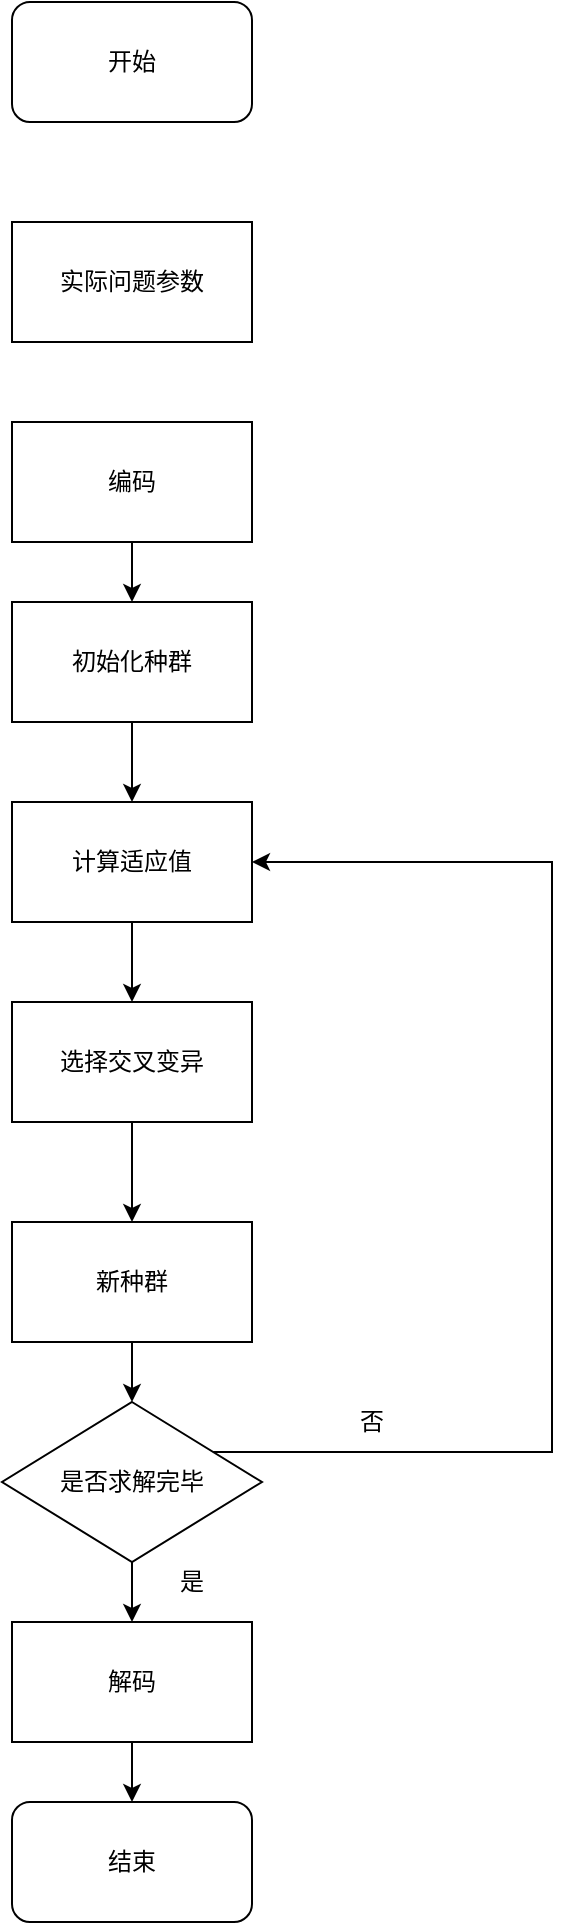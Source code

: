 <mxfile version="10.6.9" type="device"><diagram id="GJ6Snl56EbnonxFzFIh9" name="Page-1"><mxGraphModel dx="998" dy="467" grid="1" gridSize="10" guides="1" tooltips="1" connect="1" arrows="1" fold="1" page="1" pageScale="1" pageWidth="827" pageHeight="1169" math="0" shadow="0"><root><mxCell id="0"/><mxCell id="1" parent="0"/><mxCell id="sh-wv4pLClDloAq8DLq2-23" value="实际问题参数" style="rounded=0;whiteSpace=wrap;html=1;strokeColor=#000000;" vertex="1" parent="1"><mxGeometry x="330" y="120" width="120" height="60" as="geometry"/></mxCell><mxCell id="sh-wv4pLClDloAq8DLq2-24" value="开始" style="rounded=1;whiteSpace=wrap;html=1;strokeColor=#000000;" vertex="1" parent="1"><mxGeometry x="330" y="10" width="120" height="60" as="geometry"/></mxCell><mxCell id="sh-wv4pLClDloAq8DLq2-31" style="edgeStyle=orthogonalEdgeStyle;rounded=0;orthogonalLoop=1;jettySize=auto;html=1;entryX=0.5;entryY=0;entryDx=0;entryDy=0;strokeColor=#000000;fillColor=#FF0000;" edge="1" parent="1" source="sh-wv4pLClDloAq8DLq2-25" target="sh-wv4pLClDloAq8DLq2-27"><mxGeometry relative="1" as="geometry"/></mxCell><mxCell id="sh-wv4pLClDloAq8DLq2-25" value="初始化种群" style="rounded=0;whiteSpace=wrap;html=1;strokeColor=#000000;" vertex="1" parent="1"><mxGeometry x="330" y="310" width="120" height="60" as="geometry"/></mxCell><mxCell id="sh-wv4pLClDloAq8DLq2-42" style="edgeStyle=orthogonalEdgeStyle;rounded=0;orthogonalLoop=1;jettySize=auto;html=1;exitX=0.5;exitY=1;exitDx=0;exitDy=0;entryX=0.5;entryY=0;entryDx=0;entryDy=0;strokeColor=#000000;fillColor=#FF0000;" edge="1" parent="1" source="sh-wv4pLClDloAq8DLq2-26" target="sh-wv4pLClDloAq8DLq2-25"><mxGeometry relative="1" as="geometry"/></mxCell><mxCell id="sh-wv4pLClDloAq8DLq2-26" value="编码" style="rounded=0;whiteSpace=wrap;html=1;strokeColor=#000000;" vertex="1" parent="1"><mxGeometry x="330" y="220" width="120" height="60" as="geometry"/></mxCell><mxCell id="sh-wv4pLClDloAq8DLq2-32" style="edgeStyle=orthogonalEdgeStyle;rounded=0;orthogonalLoop=1;jettySize=auto;html=1;entryX=0.5;entryY=0;entryDx=0;entryDy=0;strokeColor=#000000;fillColor=#FF0000;" edge="1" parent="1" source="sh-wv4pLClDloAq8DLq2-27" target="sh-wv4pLClDloAq8DLq2-28"><mxGeometry relative="1" as="geometry"/></mxCell><mxCell id="sh-wv4pLClDloAq8DLq2-27" value="计算适应值&lt;br&gt;" style="rounded=0;whiteSpace=wrap;html=1;strokeColor=#000000;" vertex="1" parent="1"><mxGeometry x="330" y="410" width="120" height="60" as="geometry"/></mxCell><mxCell id="sh-wv4pLClDloAq8DLq2-33" style="edgeStyle=orthogonalEdgeStyle;rounded=0;orthogonalLoop=1;jettySize=auto;html=1;entryX=0.5;entryY=0;entryDx=0;entryDy=0;strokeColor=#000000;fillColor=#FF0000;" edge="1" parent="1" source="sh-wv4pLClDloAq8DLq2-28" target="sh-wv4pLClDloAq8DLq2-29"><mxGeometry relative="1" as="geometry"/></mxCell><mxCell id="sh-wv4pLClDloAq8DLq2-28" value="选择交叉变异" style="rounded=0;whiteSpace=wrap;html=1;strokeColor=#000000;" vertex="1" parent="1"><mxGeometry x="330" y="510" width="120" height="60" as="geometry"/></mxCell><mxCell id="sh-wv4pLClDloAq8DLq2-38" style="edgeStyle=orthogonalEdgeStyle;rounded=0;orthogonalLoop=1;jettySize=auto;html=1;exitX=0.5;exitY=1;exitDx=0;exitDy=0;entryX=0.5;entryY=0;entryDx=0;entryDy=0;strokeColor=#000000;fillColor=#FF0000;" edge="1" parent="1" source="sh-wv4pLClDloAq8DLq2-29" target="sh-wv4pLClDloAq8DLq2-36"><mxGeometry relative="1" as="geometry"/></mxCell><mxCell id="sh-wv4pLClDloAq8DLq2-29" value="新种群" style="rounded=0;whiteSpace=wrap;html=1;strokeColor=#000000;" vertex="1" parent="1"><mxGeometry x="330" y="620" width="120" height="60" as="geometry"/></mxCell><mxCell id="sh-wv4pLClDloAq8DLq2-41" style="edgeStyle=orthogonalEdgeStyle;rounded=0;orthogonalLoop=1;jettySize=auto;html=1;exitX=0.5;exitY=1;exitDx=0;exitDy=0;strokeColor=#000000;fillColor=#FF0000;" edge="1" parent="1" source="sh-wv4pLClDloAq8DLq2-34" target="sh-wv4pLClDloAq8DLq2-35"><mxGeometry relative="1" as="geometry"/></mxCell><mxCell id="sh-wv4pLClDloAq8DLq2-34" value="解码" style="rounded=0;whiteSpace=wrap;html=1;strokeColor=#000000;" vertex="1" parent="1"><mxGeometry x="330" y="820" width="120" height="60" as="geometry"/></mxCell><mxCell id="sh-wv4pLClDloAq8DLq2-35" value="结束" style="rounded=1;whiteSpace=wrap;html=1;strokeColor=#000000;" vertex="1" parent="1"><mxGeometry x="330" y="910" width="120" height="60" as="geometry"/></mxCell><mxCell id="sh-wv4pLClDloAq8DLq2-37" style="edgeStyle=orthogonalEdgeStyle;rounded=0;orthogonalLoop=1;jettySize=auto;html=1;entryX=1;entryY=0.5;entryDx=0;entryDy=0;strokeColor=#000000;fillColor=#FF0000;" edge="1" parent="1" source="sh-wv4pLClDloAq8DLq2-36" target="sh-wv4pLClDloAq8DLq2-27"><mxGeometry relative="1" as="geometry"><Array as="points"><mxPoint x="600" y="735"/><mxPoint x="600" y="440"/></Array></mxGeometry></mxCell><mxCell id="sh-wv4pLClDloAq8DLq2-40" style="edgeStyle=orthogonalEdgeStyle;rounded=0;orthogonalLoop=1;jettySize=auto;html=1;exitX=0.5;exitY=1;exitDx=0;exitDy=0;entryX=0.5;entryY=0;entryDx=0;entryDy=0;strokeColor=#000000;fillColor=#FF0000;" edge="1" parent="1" source="sh-wv4pLClDloAq8DLq2-36" target="sh-wv4pLClDloAq8DLq2-34"><mxGeometry relative="1" as="geometry"/></mxCell><mxCell id="sh-wv4pLClDloAq8DLq2-36" value="是否求解完毕" style="rhombus;whiteSpace=wrap;html=1;strokeColor=#000000;" vertex="1" parent="1"><mxGeometry x="325" y="710" width="130" height="80" as="geometry"/></mxCell><mxCell id="sh-wv4pLClDloAq8DLq2-43" value="是" style="text;html=1;strokeColor=none;fillColor=none;align=center;verticalAlign=middle;whiteSpace=wrap;rounded=0;" vertex="1" parent="1"><mxGeometry x="400" y="790" width="40" height="20" as="geometry"/></mxCell><mxCell id="sh-wv4pLClDloAq8DLq2-44" value="否" style="text;html=1;strokeColor=none;fillColor=none;align=center;verticalAlign=middle;whiteSpace=wrap;rounded=0;" vertex="1" parent="1"><mxGeometry x="490" y="710" width="40" height="20" as="geometry"/></mxCell></root></mxGraphModel></diagram></mxfile>